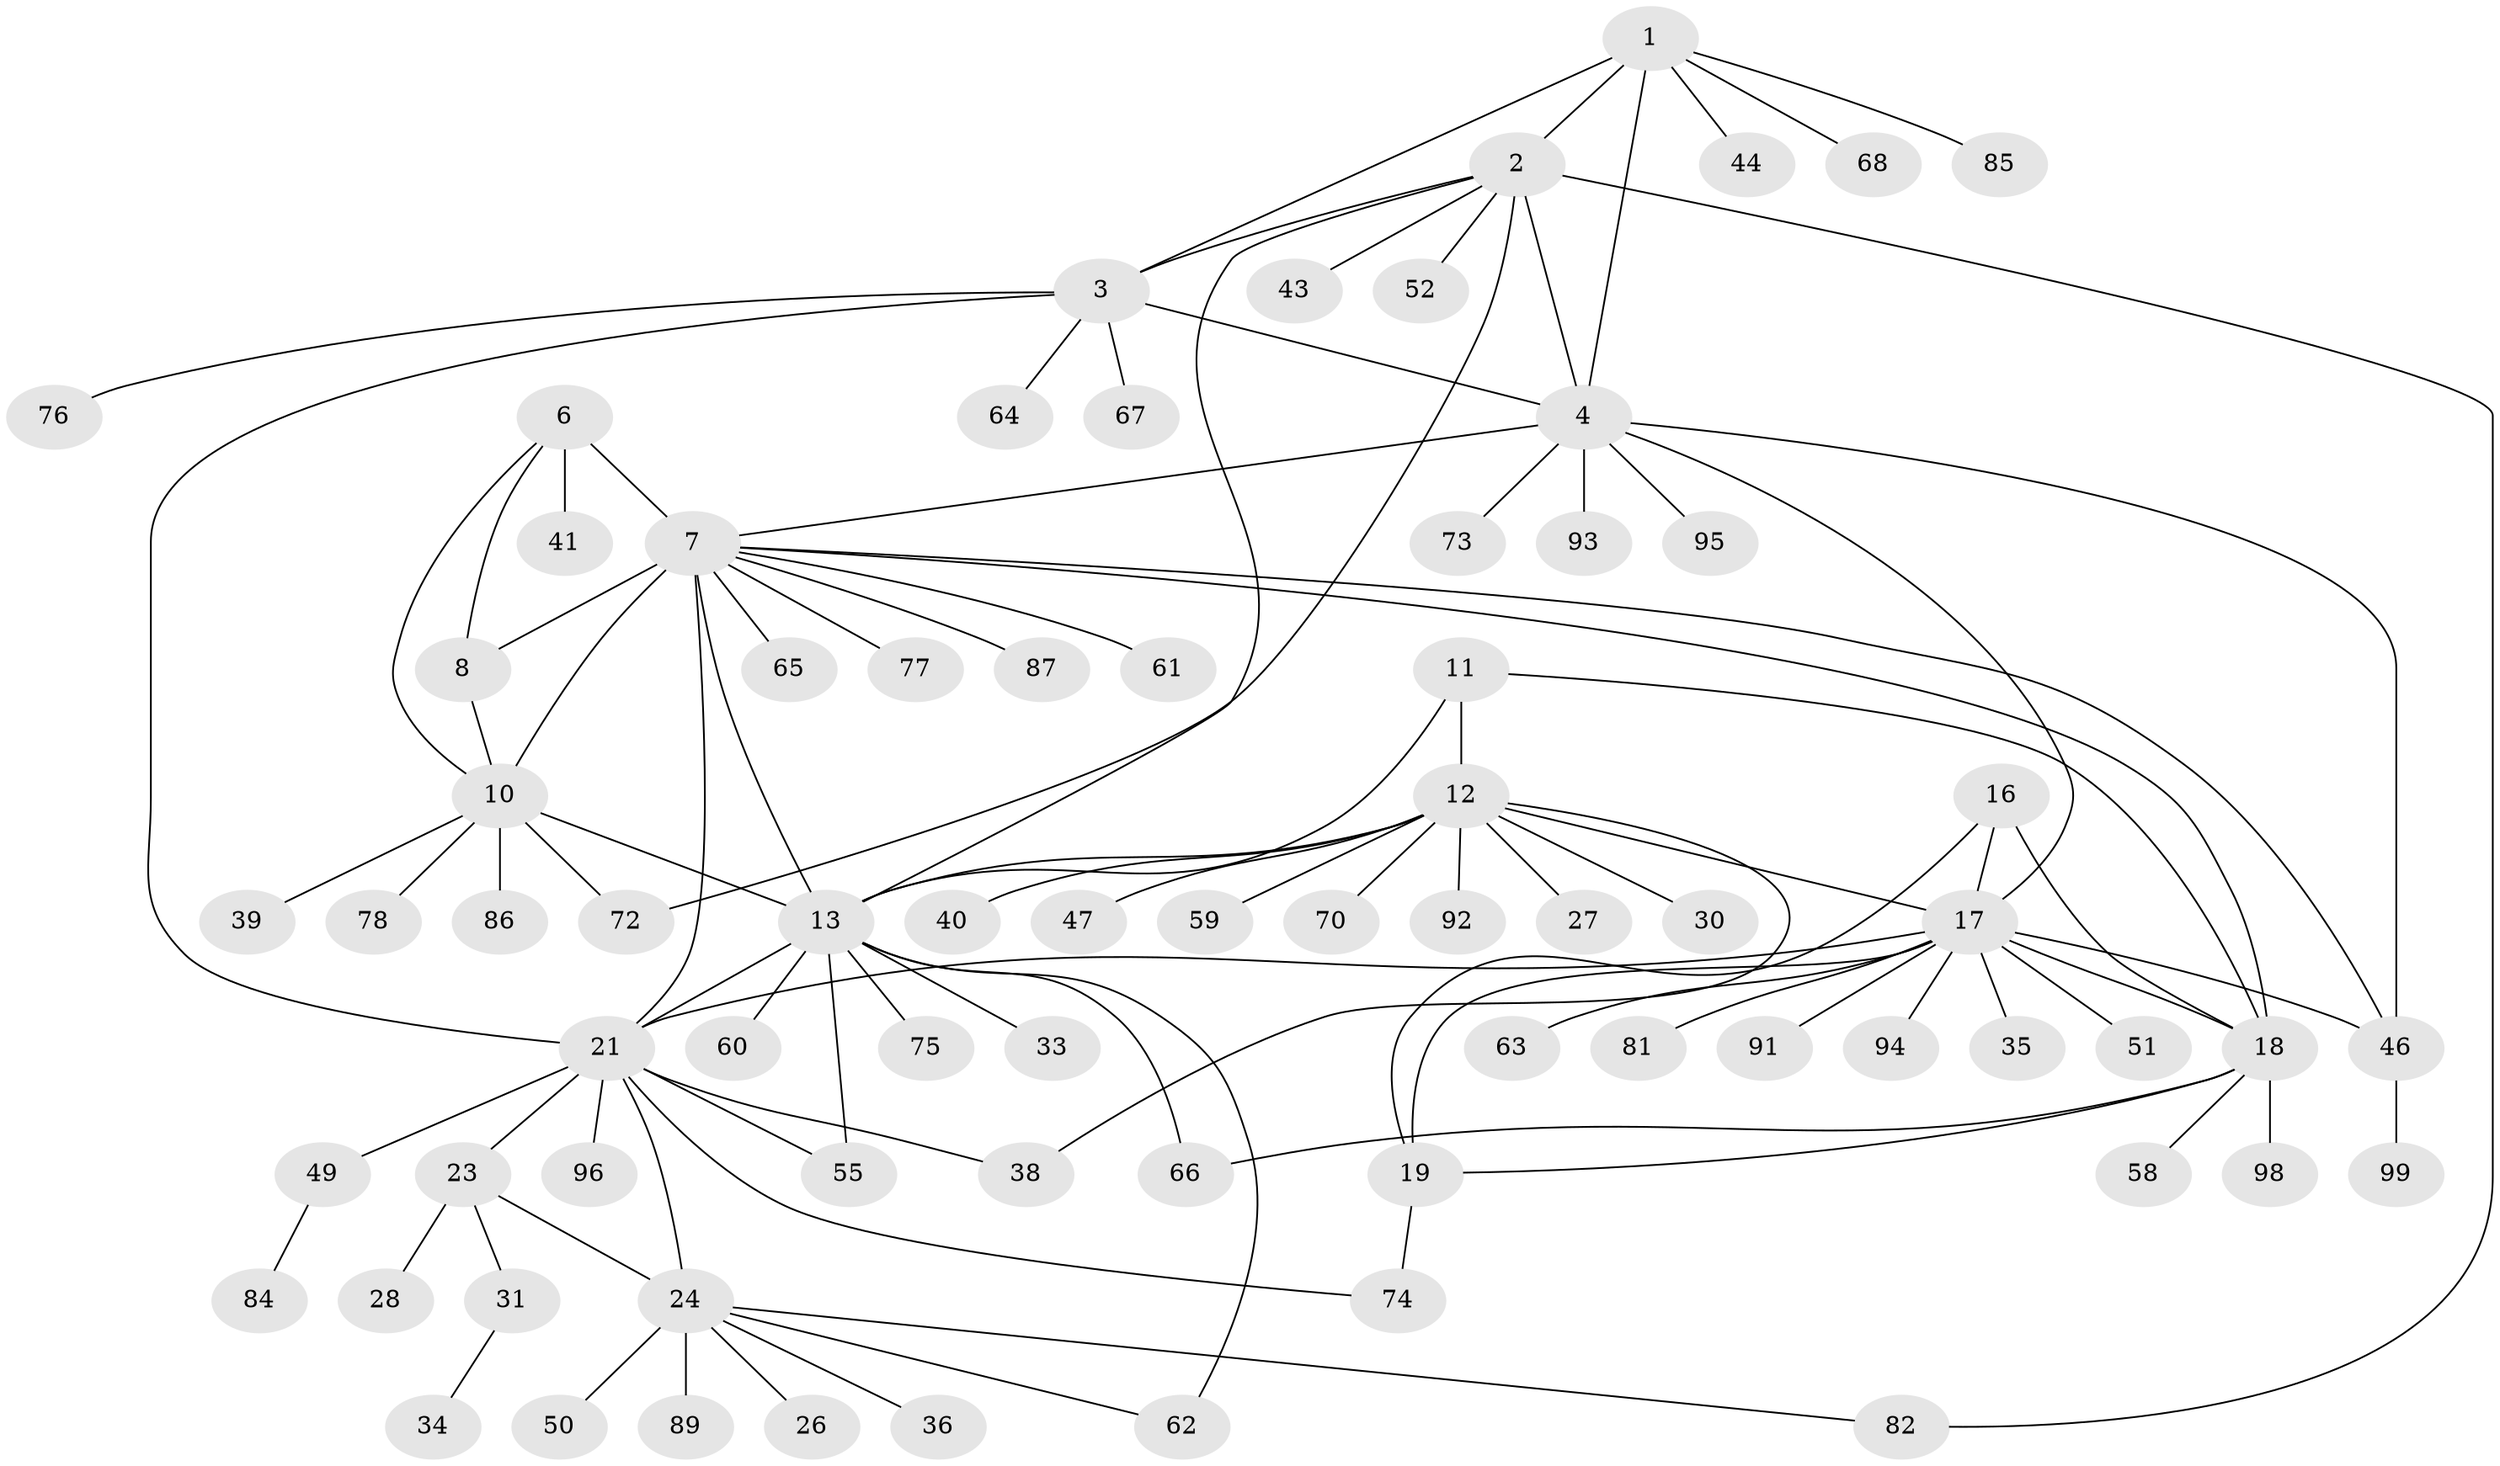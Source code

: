 // Generated by graph-tools (version 1.1) at 2025/24/03/03/25 07:24:15]
// undirected, 74 vertices, 101 edges
graph export_dot {
graph [start="1"]
  node [color=gray90,style=filled];
  1 [super="+56"];
  2 [super="+5"];
  3 [super="+32"];
  4 [super="+48"];
  6 [super="+88"];
  7 [super="+9"];
  8 [super="+100"];
  10 [super="+42"];
  11 [super="+69"];
  12 [super="+15"];
  13 [super="+14"];
  16 [super="+90"];
  17 [super="+79"];
  18 [super="+20"];
  19 [super="+37"];
  21 [super="+22"];
  23 [super="+29"];
  24 [super="+25"];
  26;
  27 [super="+54"];
  28;
  30;
  31 [super="+53"];
  33;
  34 [super="+45"];
  35;
  36;
  38;
  39 [super="+97"];
  40;
  41;
  43;
  44;
  46 [super="+57"];
  47;
  49;
  50;
  51 [super="+80"];
  52;
  55;
  58 [super="+71"];
  59;
  60;
  61;
  62;
  63;
  64;
  65;
  66;
  67;
  68;
  70;
  72;
  73;
  74 [super="+83"];
  75;
  76;
  77;
  78;
  81;
  82;
  84;
  85;
  86;
  87;
  89;
  91;
  92;
  93;
  94;
  95;
  96;
  98;
  99;
  1 -- 2 [weight=2];
  1 -- 3;
  1 -- 4;
  1 -- 44;
  1 -- 68;
  1 -- 85;
  2 -- 3 [weight=2];
  2 -- 4 [weight=2];
  2 -- 43;
  2 -- 72;
  2 -- 82;
  2 -- 52;
  2 -- 13;
  3 -- 4;
  3 -- 21;
  3 -- 64;
  3 -- 76;
  3 -- 67;
  4 -- 17;
  4 -- 46;
  4 -- 73;
  4 -- 93;
  4 -- 95;
  4 -- 7;
  6 -- 7 [weight=2];
  6 -- 8;
  6 -- 10;
  6 -- 41;
  7 -- 8 [weight=2];
  7 -- 10 [weight=2];
  7 -- 18;
  7 -- 65;
  7 -- 77;
  7 -- 46;
  7 -- 21;
  7 -- 87;
  7 -- 61;
  7 -- 13;
  8 -- 10;
  10 -- 39;
  10 -- 72;
  10 -- 78;
  10 -- 86;
  10 -- 13;
  11 -- 12 [weight=2];
  11 -- 13 [weight=2];
  11 -- 18;
  12 -- 13 [weight=4];
  12 -- 30;
  12 -- 40;
  12 -- 47;
  12 -- 59;
  12 -- 70;
  12 -- 92;
  12 -- 17;
  12 -- 38;
  12 -- 27;
  13 -- 60;
  13 -- 33;
  13 -- 66;
  13 -- 75;
  13 -- 21;
  13 -- 55;
  13 -- 62;
  16 -- 17;
  16 -- 18 [weight=2];
  16 -- 19;
  17 -- 18 [weight=2];
  17 -- 19;
  17 -- 21;
  17 -- 35;
  17 -- 46;
  17 -- 51;
  17 -- 63;
  17 -- 81;
  17 -- 94;
  17 -- 91;
  18 -- 19 [weight=2];
  18 -- 66;
  18 -- 98;
  18 -- 58;
  19 -- 74;
  21 -- 23 [weight=2];
  21 -- 24 [weight=4];
  21 -- 38;
  21 -- 96;
  21 -- 74;
  21 -- 49;
  21 -- 55;
  23 -- 24 [weight=2];
  23 -- 28;
  23 -- 31;
  24 -- 26;
  24 -- 89;
  24 -- 36;
  24 -- 50;
  24 -- 82;
  24 -- 62;
  31 -- 34;
  46 -- 99;
  49 -- 84;
}
